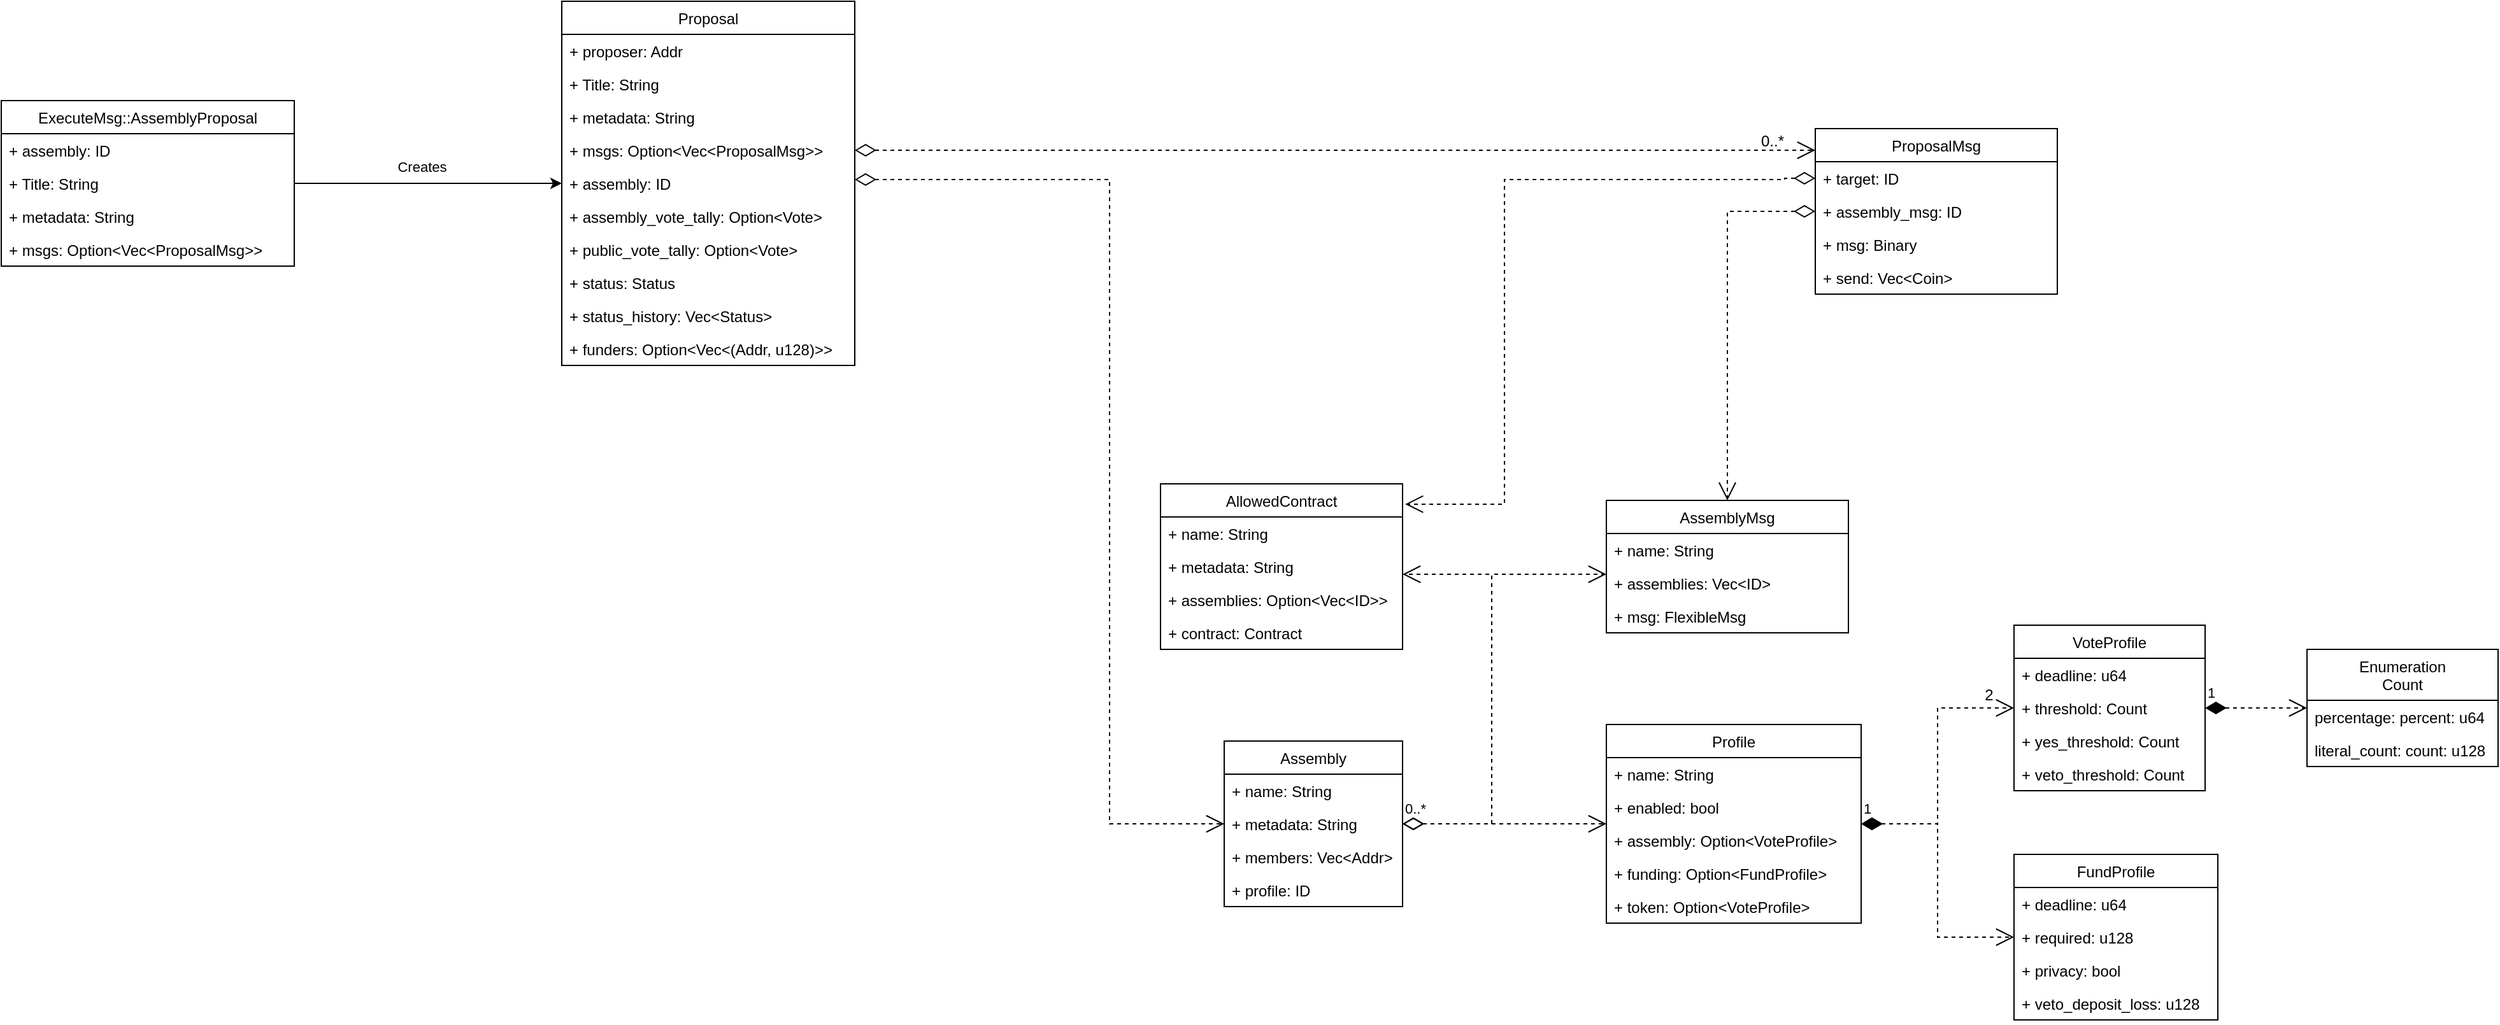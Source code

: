 <mxfile version="20.2.0" type="github">
  <diagram id="C5RBs43oDa-KdzZeNtuy" name="Page-1">
    <mxGraphModel dx="2876" dy="2326" grid="1" gridSize="10" guides="1" tooltips="1" connect="1" arrows="1" fold="1" page="1" pageScale="1" pageWidth="827" pageHeight="1169" math="0" shadow="0">
      <root>
        <mxCell id="WIyWlLk6GJQsqaUBKTNV-0" />
        <mxCell id="WIyWlLk6GJQsqaUBKTNV-1" parent="WIyWlLk6GJQsqaUBKTNV-0" />
        <mxCell id="PufZi42LYpVKrev2l3y7-0" value="Assembly" style="swimlane;fontStyle=0;childLayout=stackLayout;horizontal=1;startSize=26;fillColor=none;horizontalStack=0;resizeParent=1;resizeParentMax=0;resizeLast=0;collapsible=1;marginBottom=0;" parent="WIyWlLk6GJQsqaUBKTNV-1" vertex="1">
          <mxGeometry x="-50" y="351" width="140" height="130" as="geometry">
            <mxRectangle x="50" y="50" width="90" height="30" as="alternateBounds" />
          </mxGeometry>
        </mxCell>
        <mxCell id="PufZi42LYpVKrev2l3y7-1" value="+ name: String" style="text;strokeColor=none;fillColor=none;align=left;verticalAlign=top;spacingLeft=4;spacingRight=4;overflow=hidden;rotatable=0;points=[[0,0.5],[1,0.5]];portConstraint=eastwest;" parent="PufZi42LYpVKrev2l3y7-0" vertex="1">
          <mxGeometry y="26" width="140" height="26" as="geometry" />
        </mxCell>
        <mxCell id="PufZi42LYpVKrev2l3y7-2" value="+ metadata: String" style="text;strokeColor=none;fillColor=none;align=left;verticalAlign=top;spacingLeft=4;spacingRight=4;overflow=hidden;rotatable=0;points=[[0,0.5],[1,0.5]];portConstraint=eastwest;" parent="PufZi42LYpVKrev2l3y7-0" vertex="1">
          <mxGeometry y="52" width="140" height="26" as="geometry" />
        </mxCell>
        <mxCell id="PufZi42LYpVKrev2l3y7-3" value="+ members: Vec&lt;Addr&gt;" style="text;strokeColor=none;fillColor=none;align=left;verticalAlign=top;spacingLeft=4;spacingRight=4;overflow=hidden;rotatable=0;points=[[0,0.5],[1,0.5]];portConstraint=eastwest;" parent="PufZi42LYpVKrev2l3y7-0" vertex="1">
          <mxGeometry y="78" width="140" height="26" as="geometry" />
        </mxCell>
        <mxCell id="PufZi42LYpVKrev2l3y7-5" value="+ profile: ID" style="text;strokeColor=none;fillColor=none;align=left;verticalAlign=top;spacingLeft=4;spacingRight=4;overflow=hidden;rotatable=0;points=[[0,0.5],[1,0.5]];portConstraint=eastwest;" parent="PufZi42LYpVKrev2l3y7-0" vertex="1">
          <mxGeometry y="104" width="140" height="26" as="geometry" />
        </mxCell>
        <mxCell id="PufZi42LYpVKrev2l3y7-6" value="Profile" style="swimlane;fontStyle=0;childLayout=stackLayout;horizontal=1;startSize=26;fillColor=none;horizontalStack=0;resizeParent=1;resizeParentMax=0;resizeLast=0;collapsible=1;marginBottom=0;" parent="WIyWlLk6GJQsqaUBKTNV-1" vertex="1">
          <mxGeometry x="250" y="338" width="200" height="156" as="geometry">
            <mxRectangle x="50" y="50" width="90" height="30" as="alternateBounds" />
          </mxGeometry>
        </mxCell>
        <mxCell id="PufZi42LYpVKrev2l3y7-7" value="+ name: String" style="text;strokeColor=none;fillColor=none;align=left;verticalAlign=top;spacingLeft=4;spacingRight=4;overflow=hidden;rotatable=0;points=[[0,0.5],[1,0.5]];portConstraint=eastwest;" parent="PufZi42LYpVKrev2l3y7-6" vertex="1">
          <mxGeometry y="26" width="200" height="26" as="geometry" />
        </mxCell>
        <mxCell id="PufZi42LYpVKrev2l3y7-8" value="+ enabled: bool" style="text;strokeColor=none;fillColor=none;align=left;verticalAlign=top;spacingLeft=4;spacingRight=4;overflow=hidden;rotatable=0;points=[[0,0.5],[1,0.5]];portConstraint=eastwest;" parent="PufZi42LYpVKrev2l3y7-6" vertex="1">
          <mxGeometry y="52" width="200" height="26" as="geometry" />
        </mxCell>
        <mxCell id="PufZi42LYpVKrev2l3y7-9" value="+ assembly: Option&lt;VoteProfile&gt;" style="text;strokeColor=none;fillColor=none;align=left;verticalAlign=top;spacingLeft=4;spacingRight=4;overflow=hidden;rotatable=0;points=[[0,0.5],[1,0.5]];portConstraint=eastwest;" parent="PufZi42LYpVKrev2l3y7-6" vertex="1">
          <mxGeometry y="78" width="200" height="26" as="geometry" />
        </mxCell>
        <mxCell id="PufZi42LYpVKrev2l3y7-10" value="+ funding: Option&lt;FundProfile&gt;" style="text;strokeColor=none;fillColor=none;align=left;verticalAlign=top;spacingLeft=4;spacingRight=4;overflow=hidden;rotatable=0;points=[[0,0.5],[1,0.5]];portConstraint=eastwest;" parent="PufZi42LYpVKrev2l3y7-6" vertex="1">
          <mxGeometry y="104" width="200" height="26" as="geometry" />
        </mxCell>
        <mxCell id="PufZi42LYpVKrev2l3y7-11" value="+ token: Option&lt;VoteProfile&gt;" style="text;strokeColor=none;fillColor=none;align=left;verticalAlign=top;spacingLeft=4;spacingRight=4;overflow=hidden;rotatable=0;points=[[0,0.5],[1,0.5]];portConstraint=eastwest;" parent="PufZi42LYpVKrev2l3y7-6" vertex="1">
          <mxGeometry y="130" width="200" height="26" as="geometry" />
        </mxCell>
        <mxCell id="PufZi42LYpVKrev2l3y7-12" value="Enumeration&#xa;Count" style="swimlane;fontStyle=0;childLayout=stackLayout;horizontal=1;startSize=40;fillColor=none;horizontalStack=0;resizeParent=1;resizeParentMax=0;resizeLast=0;collapsible=1;marginBottom=0;" parent="WIyWlLk6GJQsqaUBKTNV-1" vertex="1">
          <mxGeometry x="800" y="279" width="150" height="92" as="geometry">
            <mxRectangle x="50" y="50" width="90" height="30" as="alternateBounds" />
          </mxGeometry>
        </mxCell>
        <mxCell id="PufZi42LYpVKrev2l3y7-13" value="percentage: percent: u64" style="text;strokeColor=none;fillColor=none;align=left;verticalAlign=top;spacingLeft=4;spacingRight=4;overflow=hidden;rotatable=0;points=[[0,0.5],[1,0.5]];portConstraint=eastwest;" parent="PufZi42LYpVKrev2l3y7-12" vertex="1">
          <mxGeometry y="40" width="150" height="26" as="geometry" />
        </mxCell>
        <mxCell id="PufZi42LYpVKrev2l3y7-14" value="literal_count: count: u128" style="text;strokeColor=none;fillColor=none;align=left;verticalAlign=top;spacingLeft=4;spacingRight=4;overflow=hidden;rotatable=0;points=[[0,0.5],[1,0.5]];portConstraint=eastwest;" parent="PufZi42LYpVKrev2l3y7-12" vertex="1">
          <mxGeometry y="66" width="150" height="26" as="geometry" />
        </mxCell>
        <mxCell id="PufZi42LYpVKrev2l3y7-18" value="VoteProfile" style="swimlane;fontStyle=0;childLayout=stackLayout;horizontal=1;startSize=26;fillColor=none;horizontalStack=0;resizeParent=1;resizeParentMax=0;resizeLast=0;collapsible=1;marginBottom=0;" parent="WIyWlLk6GJQsqaUBKTNV-1" vertex="1">
          <mxGeometry x="570" y="260" width="150" height="130" as="geometry">
            <mxRectangle x="50" y="50" width="90" height="30" as="alternateBounds" />
          </mxGeometry>
        </mxCell>
        <mxCell id="PufZi42LYpVKrev2l3y7-19" value="+ deadline: u64" style="text;strokeColor=none;fillColor=none;align=left;verticalAlign=top;spacingLeft=4;spacingRight=4;overflow=hidden;rotatable=0;points=[[0,0.5],[1,0.5]];portConstraint=eastwest;" parent="PufZi42LYpVKrev2l3y7-18" vertex="1">
          <mxGeometry y="26" width="150" height="26" as="geometry" />
        </mxCell>
        <mxCell id="PufZi42LYpVKrev2l3y7-20" value="+ threshold: Count" style="text;strokeColor=none;fillColor=none;align=left;verticalAlign=top;spacingLeft=4;spacingRight=4;overflow=hidden;rotatable=0;points=[[0,0.5],[1,0.5]];portConstraint=eastwest;" parent="PufZi42LYpVKrev2l3y7-18" vertex="1">
          <mxGeometry y="52" width="150" height="26" as="geometry" />
        </mxCell>
        <mxCell id="PufZi42LYpVKrev2l3y7-21" value="+ yes_threshold: Count" style="text;strokeColor=none;fillColor=none;align=left;verticalAlign=top;spacingLeft=4;spacingRight=4;overflow=hidden;rotatable=0;points=[[0,0.5],[1,0.5]];portConstraint=eastwest;" parent="PufZi42LYpVKrev2l3y7-18" vertex="1">
          <mxGeometry y="78" width="150" height="26" as="geometry" />
        </mxCell>
        <mxCell id="PufZi42LYpVKrev2l3y7-22" value="+ veto_threshold: Count" style="text;strokeColor=none;fillColor=none;align=left;verticalAlign=top;spacingLeft=4;spacingRight=4;overflow=hidden;rotatable=0;points=[[0,0.5],[1,0.5]];portConstraint=eastwest;" parent="PufZi42LYpVKrev2l3y7-18" vertex="1">
          <mxGeometry y="104" width="150" height="26" as="geometry" />
        </mxCell>
        <mxCell id="PufZi42LYpVKrev2l3y7-24" value="FundProfile" style="swimlane;fontStyle=0;childLayout=stackLayout;horizontal=1;startSize=26;fillColor=none;horizontalStack=0;resizeParent=1;resizeParentMax=0;resizeLast=0;collapsible=1;marginBottom=0;" parent="WIyWlLk6GJQsqaUBKTNV-1" vertex="1">
          <mxGeometry x="570" y="440" width="160" height="130" as="geometry">
            <mxRectangle x="50" y="50" width="90" height="30" as="alternateBounds" />
          </mxGeometry>
        </mxCell>
        <mxCell id="PufZi42LYpVKrev2l3y7-25" value="+ deadline: u64" style="text;strokeColor=none;fillColor=none;align=left;verticalAlign=top;spacingLeft=4;spacingRight=4;overflow=hidden;rotatable=0;points=[[0,0.5],[1,0.5]];portConstraint=eastwest;" parent="PufZi42LYpVKrev2l3y7-24" vertex="1">
          <mxGeometry y="26" width="160" height="26" as="geometry" />
        </mxCell>
        <mxCell id="PufZi42LYpVKrev2l3y7-26" value="+ required: u128" style="text;strokeColor=none;fillColor=none;align=left;verticalAlign=top;spacingLeft=4;spacingRight=4;overflow=hidden;rotatable=0;points=[[0,0.5],[1,0.5]];portConstraint=eastwest;" parent="PufZi42LYpVKrev2l3y7-24" vertex="1">
          <mxGeometry y="52" width="160" height="26" as="geometry" />
        </mxCell>
        <mxCell id="PufZi42LYpVKrev2l3y7-27" value="+ privacy: bool" style="text;strokeColor=none;fillColor=none;align=left;verticalAlign=top;spacingLeft=4;spacingRight=4;overflow=hidden;rotatable=0;points=[[0,0.5],[1,0.5]];portConstraint=eastwest;" parent="PufZi42LYpVKrev2l3y7-24" vertex="1">
          <mxGeometry y="78" width="160" height="26" as="geometry" />
        </mxCell>
        <mxCell id="PufZi42LYpVKrev2l3y7-28" value="+ veto_deposit_loss: u128" style="text;strokeColor=none;fillColor=none;align=left;verticalAlign=top;spacingLeft=4;spacingRight=4;overflow=hidden;rotatable=0;points=[[0,0.5],[1,0.5]];portConstraint=eastwest;" parent="PufZi42LYpVKrev2l3y7-24" vertex="1">
          <mxGeometry y="104" width="160" height="26" as="geometry" />
        </mxCell>
        <mxCell id="PufZi42LYpVKrev2l3y7-39" value="1" style="endArrow=open;html=1;endSize=12;startArrow=diamondThin;startSize=14;startFill=1;edgeStyle=orthogonalEdgeStyle;align=left;verticalAlign=bottom;rounded=0;dashed=1;" parent="WIyWlLk6GJQsqaUBKTNV-1" source="PufZi42LYpVKrev2l3y7-6" target="PufZi42LYpVKrev2l3y7-18" edge="1">
          <mxGeometry x="-1" y="3" relative="1" as="geometry">
            <mxPoint x="330" y="420" as="sourcePoint" />
            <mxPoint x="490" y="420" as="targetPoint" />
          </mxGeometry>
        </mxCell>
        <mxCell id="PufZi42LYpVKrev2l3y7-40" value="1" style="endArrow=open;html=1;endSize=12;startArrow=diamondThin;startSize=14;startFill=1;edgeStyle=orthogonalEdgeStyle;align=left;verticalAlign=bottom;rounded=0;dashed=1;" parent="WIyWlLk6GJQsqaUBKTNV-1" source="PufZi42LYpVKrev2l3y7-6" target="PufZi42LYpVKrev2l3y7-24" edge="1">
          <mxGeometry x="-1" y="3" relative="1" as="geometry">
            <mxPoint x="460" y="426" as="sourcePoint" />
            <mxPoint x="580" y="335" as="targetPoint" />
          </mxGeometry>
        </mxCell>
        <mxCell id="PufZi42LYpVKrev2l3y7-41" value="1" style="endArrow=open;html=1;endSize=12;startArrow=diamondThin;startSize=14;startFill=1;edgeStyle=orthogonalEdgeStyle;align=left;verticalAlign=bottom;rounded=0;dashed=1;" parent="WIyWlLk6GJQsqaUBKTNV-1" source="PufZi42LYpVKrev2l3y7-18" target="PufZi42LYpVKrev2l3y7-12" edge="1">
          <mxGeometry x="-1" y="3" relative="1" as="geometry">
            <mxPoint x="460" y="426" as="sourcePoint" />
            <mxPoint x="580" y="335" as="targetPoint" />
          </mxGeometry>
        </mxCell>
        <mxCell id="PufZi42LYpVKrev2l3y7-43" value="2" style="text;html=1;align=center;verticalAlign=middle;resizable=0;points=[];autosize=1;strokeColor=none;fillColor=none;" parent="WIyWlLk6GJQsqaUBKTNV-1" vertex="1">
          <mxGeometry x="535" y="300" width="30" height="30" as="geometry" />
        </mxCell>
        <mxCell id="PufZi42LYpVKrev2l3y7-44" value="0..*" style="endArrow=open;html=1;endSize=12;startArrow=diamondThin;startSize=14;startFill=0;edgeStyle=orthogonalEdgeStyle;align=left;verticalAlign=bottom;rounded=0;dashed=1;" parent="WIyWlLk6GJQsqaUBKTNV-1" source="PufZi42LYpVKrev2l3y7-0" target="PufZi42LYpVKrev2l3y7-6" edge="1">
          <mxGeometry x="-1" y="3" relative="1" as="geometry">
            <mxPoint x="270" y="510" as="sourcePoint" />
            <mxPoint x="430" y="510" as="targetPoint" />
            <Array as="points">
              <mxPoint x="180" y="416" />
              <mxPoint x="180" y="416" />
            </Array>
          </mxGeometry>
        </mxCell>
        <mxCell id="PufZi42LYpVKrev2l3y7-45" value="AllowedContract" style="swimlane;fontStyle=0;childLayout=stackLayout;horizontal=1;startSize=26;fillColor=none;horizontalStack=0;resizeParent=1;resizeParentMax=0;resizeLast=0;collapsible=1;marginBottom=0;" parent="WIyWlLk6GJQsqaUBKTNV-1" vertex="1">
          <mxGeometry x="-100" y="149" width="190" height="130" as="geometry">
            <mxRectangle x="50" y="50" width="90" height="30" as="alternateBounds" />
          </mxGeometry>
        </mxCell>
        <mxCell id="PufZi42LYpVKrev2l3y7-46" value="+ name: String" style="text;strokeColor=none;fillColor=none;align=left;verticalAlign=top;spacingLeft=4;spacingRight=4;overflow=hidden;rotatable=0;points=[[0,0.5],[1,0.5]];portConstraint=eastwest;" parent="PufZi42LYpVKrev2l3y7-45" vertex="1">
          <mxGeometry y="26" width="190" height="26" as="geometry" />
        </mxCell>
        <mxCell id="PufZi42LYpVKrev2l3y7-47" value="+ metadata: String" style="text;strokeColor=none;fillColor=none;align=left;verticalAlign=top;spacingLeft=4;spacingRight=4;overflow=hidden;rotatable=0;points=[[0,0.5],[1,0.5]];portConstraint=eastwest;" parent="PufZi42LYpVKrev2l3y7-45" vertex="1">
          <mxGeometry y="52" width="190" height="26" as="geometry" />
        </mxCell>
        <mxCell id="PufZi42LYpVKrev2l3y7-48" value="+ assemblies: Option&lt;Vec&lt;ID&gt;&gt;&#xa;" style="text;strokeColor=none;fillColor=none;align=left;verticalAlign=top;spacingLeft=4;spacingRight=4;overflow=hidden;rotatable=0;points=[[0,0.5],[1,0.5]];portConstraint=eastwest;" parent="PufZi42LYpVKrev2l3y7-45" vertex="1">
          <mxGeometry y="78" width="190" height="26" as="geometry" />
        </mxCell>
        <mxCell id="PufZi42LYpVKrev2l3y7-49" value="+ contract: Contract" style="text;strokeColor=none;fillColor=none;align=left;verticalAlign=top;spacingLeft=4;spacingRight=4;overflow=hidden;rotatable=0;points=[[0,0.5],[1,0.5]];portConstraint=eastwest;" parent="PufZi42LYpVKrev2l3y7-45" vertex="1">
          <mxGeometry y="104" width="190" height="26" as="geometry" />
        </mxCell>
        <mxCell id="PufZi42LYpVKrev2l3y7-51" value="" style="endArrow=open;html=1;endSize=12;startArrow=diamondThin;startSize=14;startFill=0;edgeStyle=orthogonalEdgeStyle;align=left;verticalAlign=bottom;rounded=0;dashed=1;" parent="WIyWlLk6GJQsqaUBKTNV-1" source="PufZi42LYpVKrev2l3y7-0" target="PufZi42LYpVKrev2l3y7-45" edge="1">
          <mxGeometry x="-1" y="3" relative="1" as="geometry">
            <mxPoint x="130" y="530" as="sourcePoint" />
            <mxPoint x="260" y="426" as="targetPoint" />
            <Array as="points">
              <mxPoint x="160" y="416" />
              <mxPoint x="160" y="220" />
            </Array>
          </mxGeometry>
        </mxCell>
        <mxCell id="PufZi42LYpVKrev2l3y7-52" value="AssemblyMsg" style="swimlane;fontStyle=0;childLayout=stackLayout;horizontal=1;startSize=26;fillColor=none;horizontalStack=0;resizeParent=1;resizeParentMax=0;resizeLast=0;collapsible=1;marginBottom=0;" parent="WIyWlLk6GJQsqaUBKTNV-1" vertex="1">
          <mxGeometry x="250" y="162" width="190" height="104" as="geometry">
            <mxRectangle x="50" y="50" width="90" height="30" as="alternateBounds" />
          </mxGeometry>
        </mxCell>
        <mxCell id="PufZi42LYpVKrev2l3y7-53" value="+ name: String" style="text;strokeColor=none;fillColor=none;align=left;verticalAlign=top;spacingLeft=4;spacingRight=4;overflow=hidden;rotatable=0;points=[[0,0.5],[1,0.5]];portConstraint=eastwest;" parent="PufZi42LYpVKrev2l3y7-52" vertex="1">
          <mxGeometry y="26" width="190" height="26" as="geometry" />
        </mxCell>
        <mxCell id="PufZi42LYpVKrev2l3y7-55" value="+ assemblies: Vec&lt;ID&gt;&#xa;" style="text;strokeColor=none;fillColor=none;align=left;verticalAlign=top;spacingLeft=4;spacingRight=4;overflow=hidden;rotatable=0;points=[[0,0.5],[1,0.5]];portConstraint=eastwest;" parent="PufZi42LYpVKrev2l3y7-52" vertex="1">
          <mxGeometry y="52" width="190" height="26" as="geometry" />
        </mxCell>
        <mxCell id="PufZi42LYpVKrev2l3y7-56" value="+ msg: FlexibleMsg" style="text;strokeColor=none;fillColor=none;align=left;verticalAlign=top;spacingLeft=4;spacingRight=4;overflow=hidden;rotatable=0;points=[[0,0.5],[1,0.5]];portConstraint=eastwest;" parent="PufZi42LYpVKrev2l3y7-52" vertex="1">
          <mxGeometry y="78" width="190" height="26" as="geometry" />
        </mxCell>
        <mxCell id="PufZi42LYpVKrev2l3y7-57" value="" style="endArrow=open;html=1;endSize=12;startArrow=diamondThin;startSize=14;startFill=0;edgeStyle=orthogonalEdgeStyle;align=left;verticalAlign=bottom;rounded=0;dashed=1;" parent="WIyWlLk6GJQsqaUBKTNV-1" source="PufZi42LYpVKrev2l3y7-0" target="PufZi42LYpVKrev2l3y7-52" edge="1">
          <mxGeometry x="-1" y="3" relative="1" as="geometry">
            <mxPoint x="100" y="426" as="sourcePoint" />
            <mxPoint x="260" y="235" as="targetPoint" />
            <Array as="points">
              <mxPoint x="160" y="416" />
              <mxPoint x="160" y="220" />
            </Array>
          </mxGeometry>
        </mxCell>
        <mxCell id="PufZi42LYpVKrev2l3y7-58" value="Proposal" style="swimlane;fontStyle=0;childLayout=stackLayout;horizontal=1;startSize=26;fillColor=none;horizontalStack=0;resizeParent=1;resizeParentMax=0;resizeLast=0;collapsible=1;marginBottom=0;" parent="WIyWlLk6GJQsqaUBKTNV-1" vertex="1">
          <mxGeometry x="-570" y="-230" width="230" height="286" as="geometry">
            <mxRectangle x="50" y="50" width="90" height="30" as="alternateBounds" />
          </mxGeometry>
        </mxCell>
        <mxCell id="PufZi42LYpVKrev2l3y7-63" value="+ proposer: Addr" style="text;strokeColor=none;fillColor=none;align=left;verticalAlign=top;spacingLeft=4;spacingRight=4;overflow=hidden;rotatable=0;points=[[0,0.5],[1,0.5]];portConstraint=eastwest;" parent="PufZi42LYpVKrev2l3y7-58" vertex="1">
          <mxGeometry y="26" width="230" height="26" as="geometry" />
        </mxCell>
        <mxCell id="PufZi42LYpVKrev2l3y7-59" value="+ Title: String" style="text;strokeColor=none;fillColor=none;align=left;verticalAlign=top;spacingLeft=4;spacingRight=4;overflow=hidden;rotatable=0;points=[[0,0.5],[1,0.5]];portConstraint=eastwest;" parent="PufZi42LYpVKrev2l3y7-58" vertex="1">
          <mxGeometry y="52" width="230" height="26" as="geometry" />
        </mxCell>
        <mxCell id="PufZi42LYpVKrev2l3y7-60" value="+ metadata: String" style="text;strokeColor=none;fillColor=none;align=left;verticalAlign=top;spacingLeft=4;spacingRight=4;overflow=hidden;rotatable=0;points=[[0,0.5],[1,0.5]];portConstraint=eastwest;" parent="PufZi42LYpVKrev2l3y7-58" vertex="1">
          <mxGeometry y="78" width="230" height="26" as="geometry" />
        </mxCell>
        <mxCell id="PufZi42LYpVKrev2l3y7-61" value="+ msgs: Option&lt;Vec&lt;ProposalMsg&gt;&gt;" style="text;strokeColor=none;fillColor=none;align=left;verticalAlign=top;spacingLeft=4;spacingRight=4;overflow=hidden;rotatable=0;points=[[0,0.5],[1,0.5]];portConstraint=eastwest;" parent="PufZi42LYpVKrev2l3y7-58" vertex="1">
          <mxGeometry y="104" width="230" height="26" as="geometry" />
        </mxCell>
        <mxCell id="PufZi42LYpVKrev2l3y7-62" value="+ assembly: ID" style="text;strokeColor=none;fillColor=none;align=left;verticalAlign=top;spacingLeft=4;spacingRight=4;overflow=hidden;rotatable=0;points=[[0,0.5],[1,0.5]];portConstraint=eastwest;" parent="PufZi42LYpVKrev2l3y7-58" vertex="1">
          <mxGeometry y="130" width="230" height="26" as="geometry" />
        </mxCell>
        <mxCell id="PufZi42LYpVKrev2l3y7-68" value="+ assembly_vote_tally: Option&lt;Vote&gt;" style="text;strokeColor=none;fillColor=none;align=left;verticalAlign=top;spacingLeft=4;spacingRight=4;overflow=hidden;rotatable=0;points=[[0,0.5],[1,0.5]];portConstraint=eastwest;" parent="PufZi42LYpVKrev2l3y7-58" vertex="1">
          <mxGeometry y="156" width="230" height="26" as="geometry" />
        </mxCell>
        <mxCell id="PufZi42LYpVKrev2l3y7-67" value="+ public_vote_tally: Option&lt;Vote&gt;" style="text;strokeColor=none;fillColor=none;align=left;verticalAlign=top;spacingLeft=4;spacingRight=4;overflow=hidden;rotatable=0;points=[[0,0.5],[1,0.5]];portConstraint=eastwest;" parent="PufZi42LYpVKrev2l3y7-58" vertex="1">
          <mxGeometry y="182" width="230" height="26" as="geometry" />
        </mxCell>
        <mxCell id="PufZi42LYpVKrev2l3y7-66" value="+ status: Status" style="text;strokeColor=none;fillColor=none;align=left;verticalAlign=top;spacingLeft=4;spacingRight=4;overflow=hidden;rotatable=0;points=[[0,0.5],[1,0.5]];portConstraint=eastwest;" parent="PufZi42LYpVKrev2l3y7-58" vertex="1">
          <mxGeometry y="208" width="230" height="26" as="geometry" />
        </mxCell>
        <mxCell id="PufZi42LYpVKrev2l3y7-65" value="+ status_history: Vec&lt;Status&gt;" style="text;strokeColor=none;fillColor=none;align=left;verticalAlign=top;spacingLeft=4;spacingRight=4;overflow=hidden;rotatable=0;points=[[0,0.5],[1,0.5]];portConstraint=eastwest;" parent="PufZi42LYpVKrev2l3y7-58" vertex="1">
          <mxGeometry y="234" width="230" height="26" as="geometry" />
        </mxCell>
        <mxCell id="PufZi42LYpVKrev2l3y7-64" value="+ funders: Option&lt;Vec&lt;(Addr, u128)&gt;&gt;" style="text;strokeColor=none;fillColor=none;align=left;verticalAlign=top;spacingLeft=4;spacingRight=4;overflow=hidden;rotatable=0;points=[[0,0.5],[1,0.5]];portConstraint=eastwest;" parent="PufZi42LYpVKrev2l3y7-58" vertex="1">
          <mxGeometry y="260" width="230" height="26" as="geometry" />
        </mxCell>
        <mxCell id="PufZi42LYpVKrev2l3y7-69" value="ProposalMsg" style="swimlane;fontStyle=0;childLayout=stackLayout;horizontal=1;startSize=26;fillColor=none;horizontalStack=0;resizeParent=1;resizeParentMax=0;resizeLast=0;collapsible=1;marginBottom=0;" parent="WIyWlLk6GJQsqaUBKTNV-1" vertex="1">
          <mxGeometry x="414" y="-130" width="190" height="130" as="geometry">
            <mxRectangle x="50" y="50" width="90" height="30" as="alternateBounds" />
          </mxGeometry>
        </mxCell>
        <mxCell id="PufZi42LYpVKrev2l3y7-70" value="+ target: ID" style="text;strokeColor=none;fillColor=none;align=left;verticalAlign=top;spacingLeft=4;spacingRight=4;overflow=hidden;rotatable=0;points=[[0,0.5],[1,0.5]];portConstraint=eastwest;" parent="PufZi42LYpVKrev2l3y7-69" vertex="1">
          <mxGeometry y="26" width="190" height="26" as="geometry" />
        </mxCell>
        <mxCell id="PufZi42LYpVKrev2l3y7-71" value="+ assembly_msg: ID" style="text;strokeColor=none;fillColor=none;align=left;verticalAlign=top;spacingLeft=4;spacingRight=4;overflow=hidden;rotatable=0;points=[[0,0.5],[1,0.5]];portConstraint=eastwest;" parent="PufZi42LYpVKrev2l3y7-69" vertex="1">
          <mxGeometry y="52" width="190" height="26" as="geometry" />
        </mxCell>
        <mxCell id="PufZi42LYpVKrev2l3y7-72" value="+ msg: Binary" style="text;strokeColor=none;fillColor=none;align=left;verticalAlign=top;spacingLeft=4;spacingRight=4;overflow=hidden;rotatable=0;points=[[0,0.5],[1,0.5]];portConstraint=eastwest;" parent="PufZi42LYpVKrev2l3y7-69" vertex="1">
          <mxGeometry y="78" width="190" height="26" as="geometry" />
        </mxCell>
        <mxCell id="PufZi42LYpVKrev2l3y7-73" value="+ send: Vec&lt;Coin&gt;" style="text;strokeColor=none;fillColor=none;align=left;verticalAlign=top;spacingLeft=4;spacingRight=4;overflow=hidden;rotatable=0;points=[[0,0.5],[1,0.5]];portConstraint=eastwest;" parent="PufZi42LYpVKrev2l3y7-69" vertex="1">
          <mxGeometry y="104" width="190" height="26" as="geometry" />
        </mxCell>
        <mxCell id="PufZi42LYpVKrev2l3y7-75" value="" style="endArrow=open;html=1;endSize=12;startArrow=diamondThin;startSize=14;startFill=0;edgeStyle=orthogonalEdgeStyle;align=left;verticalAlign=bottom;rounded=0;dashed=1;exitX=0;exitY=0.5;exitDx=0;exitDy=0;entryX=1.011;entryY=0.123;entryDx=0;entryDy=0;entryPerimeter=0;" parent="WIyWlLk6GJQsqaUBKTNV-1" source="PufZi42LYpVKrev2l3y7-70" target="PufZi42LYpVKrev2l3y7-45" edge="1">
          <mxGeometry x="-1" y="3" relative="1" as="geometry">
            <mxPoint x="100" y="426" as="sourcePoint" />
            <mxPoint x="100" y="230" as="targetPoint" />
            <Array as="points">
              <mxPoint x="390" y="-91" />
              <mxPoint x="390" y="-90" />
              <mxPoint x="170" y="-90" />
              <mxPoint x="170" y="165" />
            </Array>
          </mxGeometry>
        </mxCell>
        <mxCell id="PufZi42LYpVKrev2l3y7-77" value="" style="endArrow=open;html=1;endSize=12;startArrow=diamondThin;startSize=14;startFill=0;edgeStyle=orthogonalEdgeStyle;align=left;verticalAlign=bottom;rounded=0;dashed=1;exitX=0;exitY=0.5;exitDx=0;exitDy=0;entryX=0.5;entryY=0;entryDx=0;entryDy=0;" parent="WIyWlLk6GJQsqaUBKTNV-1" source="PufZi42LYpVKrev2l3y7-71" target="PufZi42LYpVKrev2l3y7-52" edge="1">
          <mxGeometry x="-1" y="3" relative="1" as="geometry">
            <mxPoint x="424" y="-81" as="sourcePoint" />
            <mxPoint x="102.09" y="174.99" as="targetPoint" />
            <Array as="points">
              <mxPoint x="345" y="-65" />
            </Array>
          </mxGeometry>
        </mxCell>
        <mxCell id="PufZi42LYpVKrev2l3y7-79" value="" style="endArrow=open;html=1;endSize=12;startArrow=diamondThin;startSize=14;startFill=0;edgeStyle=orthogonalEdgeStyle;align=left;verticalAlign=bottom;rounded=0;dashed=1;" parent="WIyWlLk6GJQsqaUBKTNV-1" source="PufZi42LYpVKrev2l3y7-58" target="PufZi42LYpVKrev2l3y7-0" edge="1">
          <mxGeometry x="-1" y="3" relative="1" as="geometry">
            <mxPoint x="424" y="-81" as="sourcePoint" />
            <mxPoint x="102.09" y="174.99" as="targetPoint" />
            <Array as="points">
              <mxPoint x="-140" y="-90" />
              <mxPoint x="-140" y="416" />
            </Array>
          </mxGeometry>
        </mxCell>
        <mxCell id="PufZi42LYpVKrev2l3y7-80" value="" style="endArrow=open;html=1;endSize=12;startArrow=diamondThin;startSize=14;startFill=0;edgeStyle=orthogonalEdgeStyle;align=left;verticalAlign=bottom;rounded=0;dashed=1;exitX=1;exitY=0.5;exitDx=0;exitDy=0;" parent="WIyWlLk6GJQsqaUBKTNV-1" source="PufZi42LYpVKrev2l3y7-61" target="PufZi42LYpVKrev2l3y7-69" edge="1">
          <mxGeometry x="-1" y="3" relative="1" as="geometry">
            <mxPoint x="100" y="426" as="sourcePoint" />
            <mxPoint x="260" y="230" as="targetPoint" />
            <Array as="points">
              <mxPoint x="150" y="-113" />
              <mxPoint x="150" y="-113" />
            </Array>
          </mxGeometry>
        </mxCell>
        <mxCell id="PufZi42LYpVKrev2l3y7-81" value="0..*" style="text;html=1;align=center;verticalAlign=middle;resizable=0;points=[];autosize=1;strokeColor=none;fillColor=none;" parent="WIyWlLk6GJQsqaUBKTNV-1" vertex="1">
          <mxGeometry x="360" y="-135" width="40" height="30" as="geometry" />
        </mxCell>
        <mxCell id="PufZi42LYpVKrev2l3y7-93" style="edgeStyle=orthogonalEdgeStyle;rounded=0;orthogonalLoop=1;jettySize=auto;html=1;entryX=0;entryY=0.5;entryDx=0;entryDy=0;startArrow=none;startFill=0;endArrow=classic;endFill=1;" parent="WIyWlLk6GJQsqaUBKTNV-1" source="PufZi42LYpVKrev2l3y7-82" target="PufZi42LYpVKrev2l3y7-62" edge="1">
          <mxGeometry relative="1" as="geometry" />
        </mxCell>
        <mxCell id="PufZi42LYpVKrev2l3y7-94" value="Creates" style="edgeLabel;html=1;align=center;verticalAlign=middle;resizable=0;points=[];" parent="PufZi42LYpVKrev2l3y7-93" vertex="1" connectable="0">
          <mxGeometry x="-0.257" y="-1" relative="1" as="geometry">
            <mxPoint x="22" y="-14" as="offset" />
          </mxGeometry>
        </mxCell>
        <mxCell id="PufZi42LYpVKrev2l3y7-82" value="ExecuteMsg::AssemblyProposal" style="swimlane;fontStyle=0;childLayout=stackLayout;horizontal=1;startSize=26;fillColor=none;horizontalStack=0;resizeParent=1;resizeParentMax=0;resizeLast=0;collapsible=1;marginBottom=0;" parent="WIyWlLk6GJQsqaUBKTNV-1" vertex="1">
          <mxGeometry x="-1010" y="-152" width="230" height="130" as="geometry">
            <mxRectangle x="50" y="50" width="90" height="30" as="alternateBounds" />
          </mxGeometry>
        </mxCell>
        <mxCell id="PufZi42LYpVKrev2l3y7-87" value="+ assembly: ID" style="text;strokeColor=none;fillColor=none;align=left;verticalAlign=top;spacingLeft=4;spacingRight=4;overflow=hidden;rotatable=0;points=[[0,0.5],[1,0.5]];portConstraint=eastwest;" parent="PufZi42LYpVKrev2l3y7-82" vertex="1">
          <mxGeometry y="26" width="230" height="26" as="geometry" />
        </mxCell>
        <mxCell id="PufZi42LYpVKrev2l3y7-84" value="+ Title: String" style="text;strokeColor=none;fillColor=none;align=left;verticalAlign=top;spacingLeft=4;spacingRight=4;overflow=hidden;rotatable=0;points=[[0,0.5],[1,0.5]];portConstraint=eastwest;" parent="PufZi42LYpVKrev2l3y7-82" vertex="1">
          <mxGeometry y="52" width="230" height="26" as="geometry" />
        </mxCell>
        <mxCell id="PufZi42LYpVKrev2l3y7-85" value="+ metadata: String" style="text;strokeColor=none;fillColor=none;align=left;verticalAlign=top;spacingLeft=4;spacingRight=4;overflow=hidden;rotatable=0;points=[[0,0.5],[1,0.5]];portConstraint=eastwest;" parent="PufZi42LYpVKrev2l3y7-82" vertex="1">
          <mxGeometry y="78" width="230" height="26" as="geometry" />
        </mxCell>
        <mxCell id="PufZi42LYpVKrev2l3y7-86" value="+ msgs: Option&lt;Vec&lt;ProposalMsg&gt;&gt;" style="text;strokeColor=none;fillColor=none;align=left;verticalAlign=top;spacingLeft=4;spacingRight=4;overflow=hidden;rotatable=0;points=[[0,0.5],[1,0.5]];portConstraint=eastwest;" parent="PufZi42LYpVKrev2l3y7-82" vertex="1">
          <mxGeometry y="104" width="230" height="26" as="geometry" />
        </mxCell>
      </root>
    </mxGraphModel>
  </diagram>
</mxfile>
